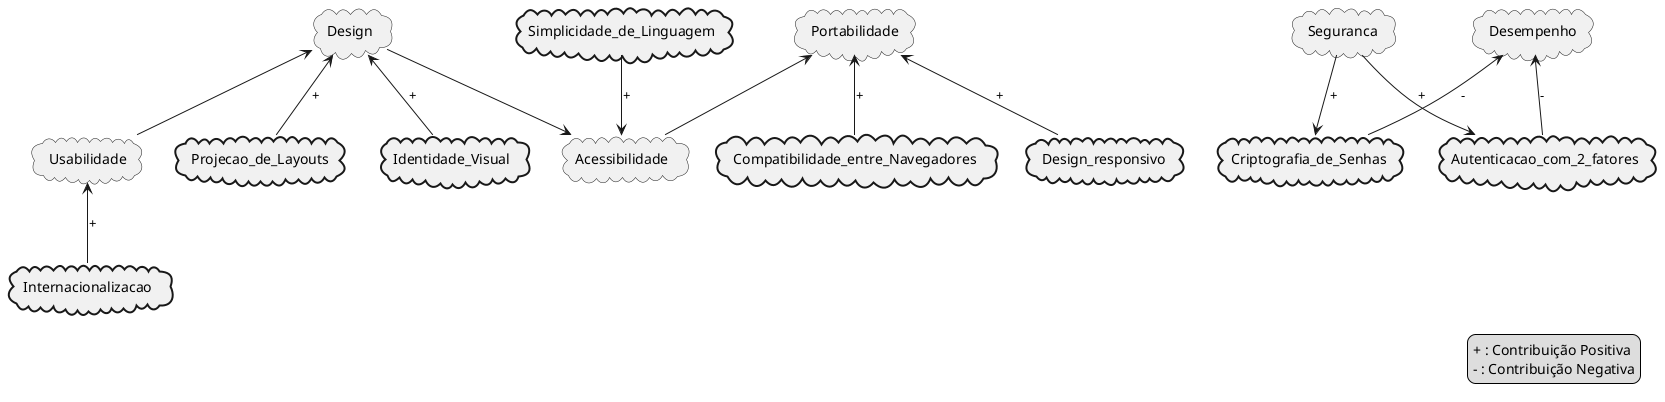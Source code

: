 @startuml
!define softgoal(name) cloud name
!define op(name) cloud #line.bold;  name 

softgoal(Design) as design
softgoal(Usabilidade) as usabilidade
softgoal(Acessibilidade) as acessibilidade
op(Simplicidade_de_Linguagem) as linguagem
softgoal(Portabilidade) as portabilidade
op(Compatibilidade_entre_Navegadores) as compatibilidade
op(Projecao_de_Layouts) as layouts
op(Identidade_Visual) as identidade
op(Internacionalizacao) as internacionalizacao
softgoal(Seguranca) as seguranca
op(Criptografia_de_Senhas) as criptografia
softgoal(Desempenho) as desempenho
op(Autenticacao_com_2_fatores) as autenticacao
op(Design_responsivo) as responsivo

design <-- usabilidade
design --> acessibilidade
design <-- layouts : +
design <-- identidade : +

usabilidade <-- internacionalizacao : +



portabilidade <-- acessibilidade
portabilidade <-- compatibilidade : +
portabilidade <-- responsivo : +


linguagem --> acessibilidade : +
 
seguranca --> autenticacao : +
seguranca --> criptografia : +

desempenho <-- criptografia: -
desempenho <-- autenticacao : -


legend right
+ : Contribuição Positiva
- : Contribuição Negativa
endlegend
@enduml